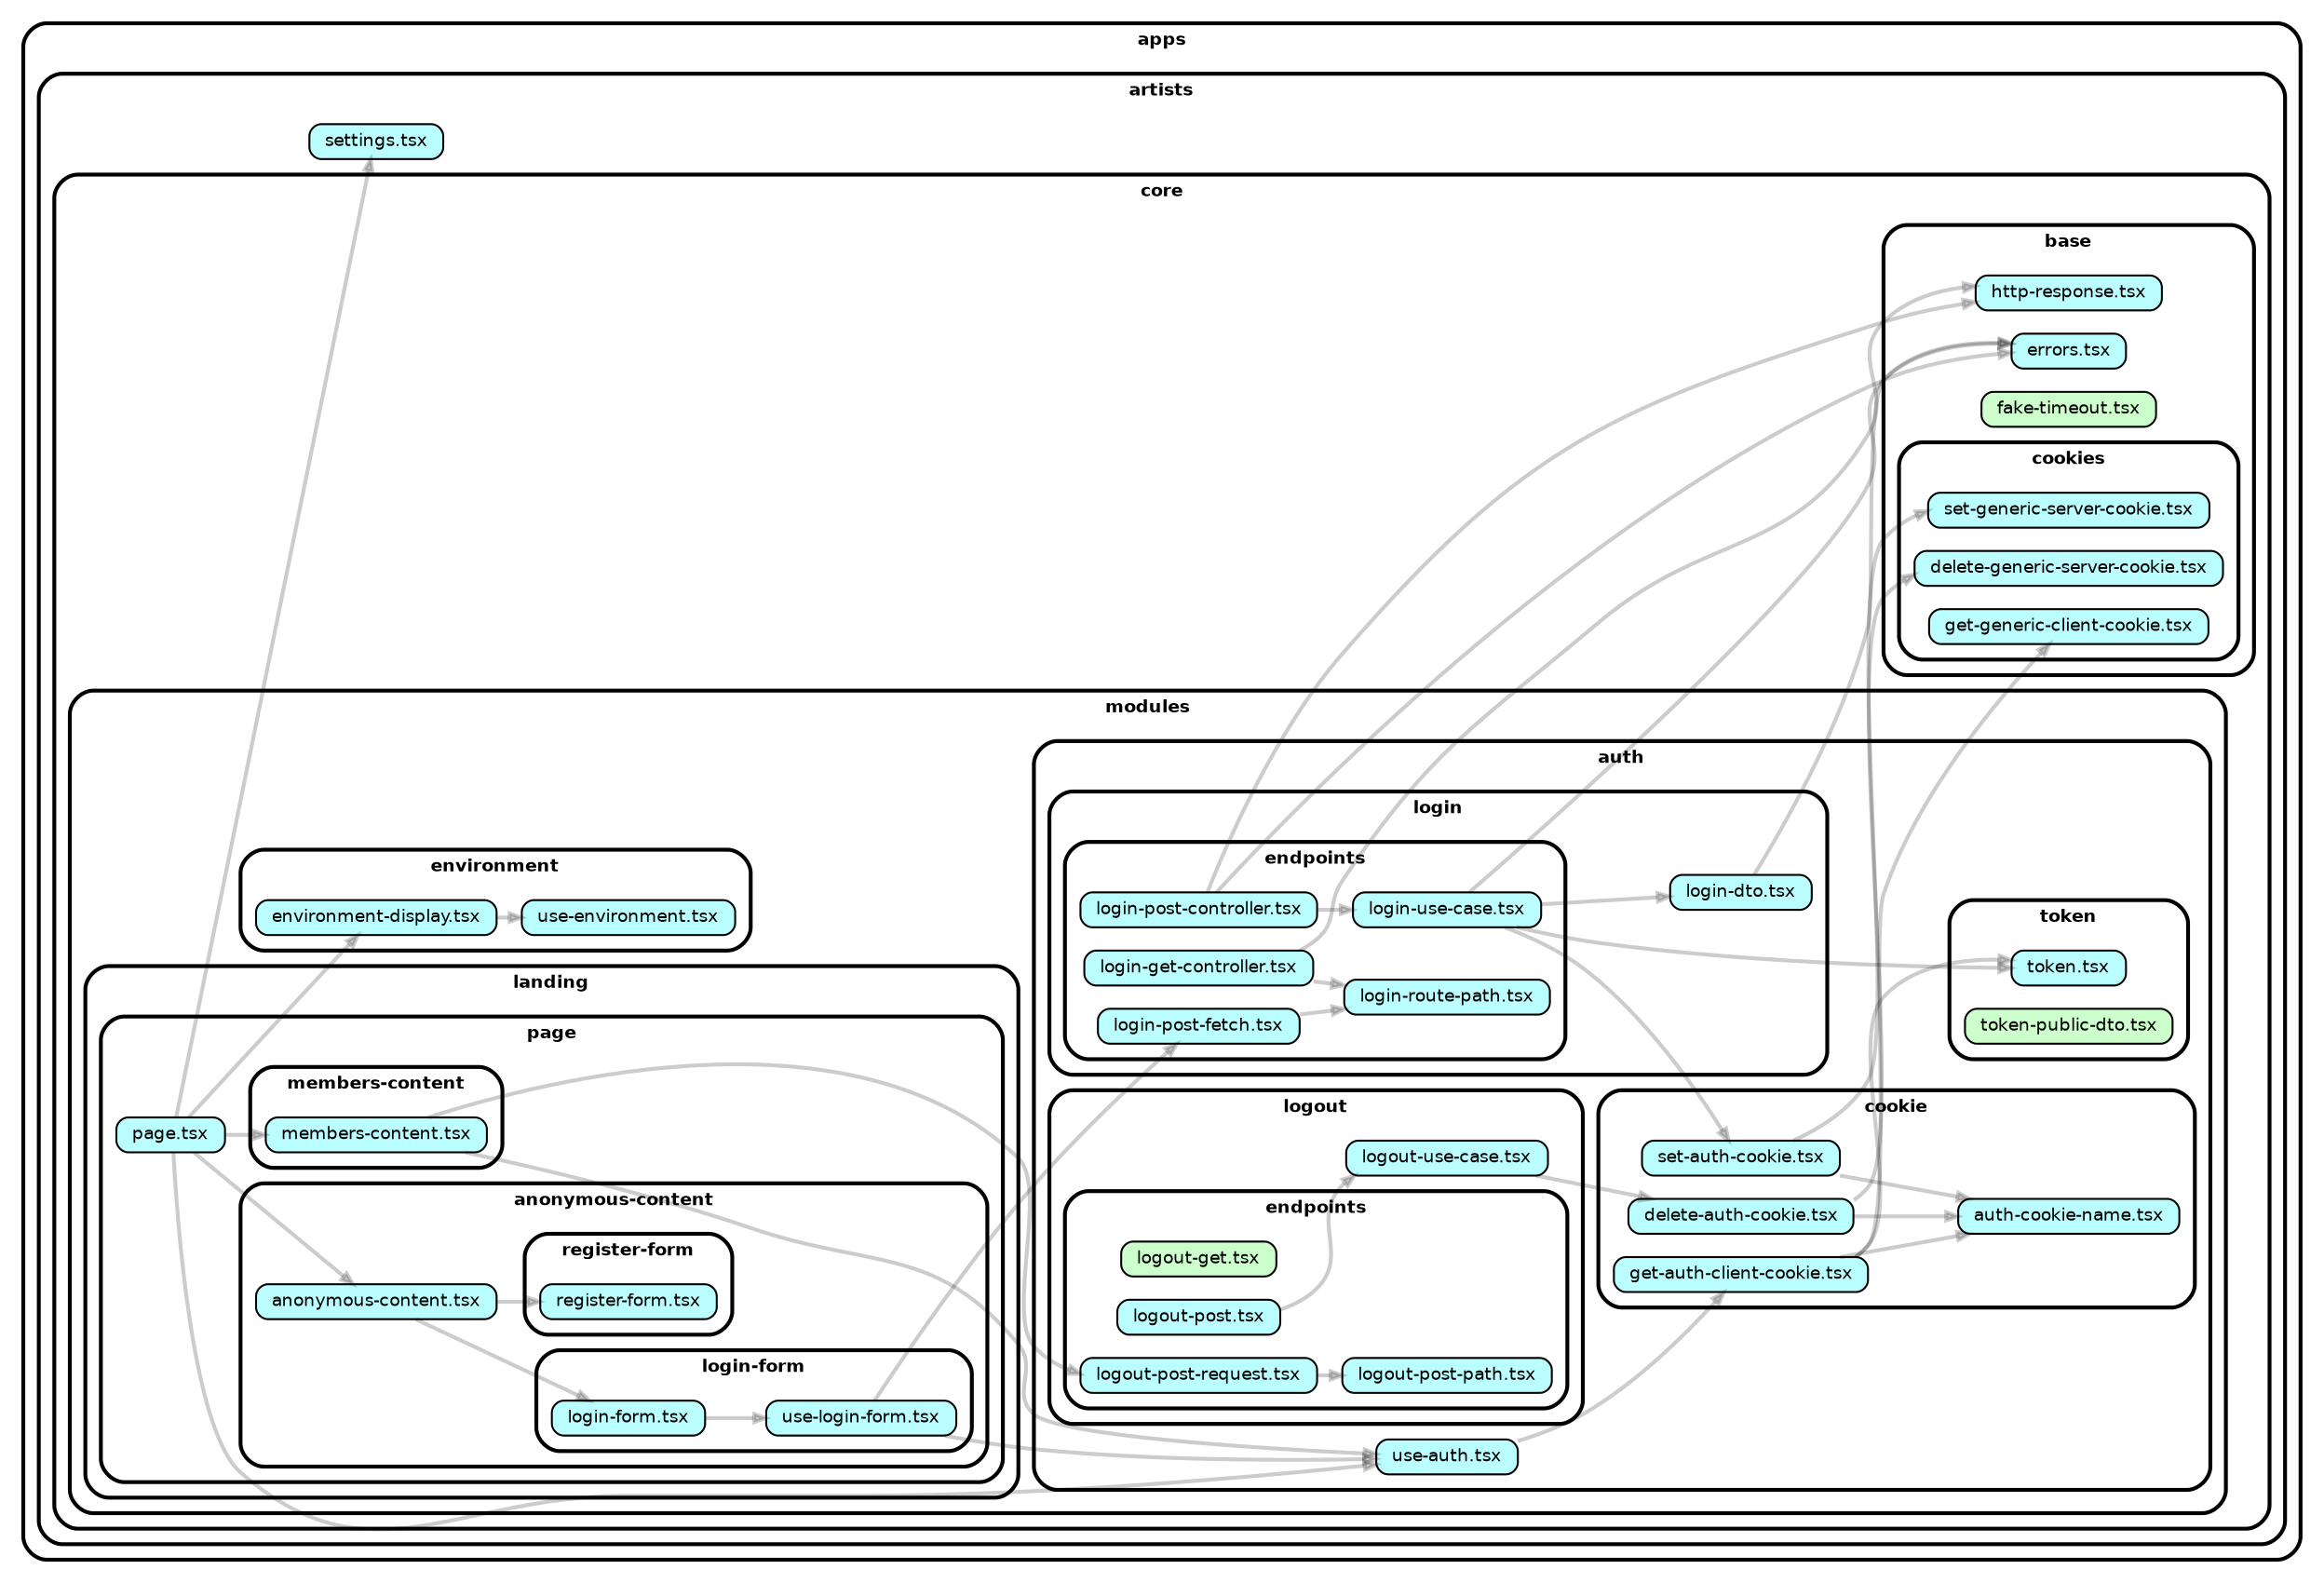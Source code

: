 strict digraph "dependency-cruiser output"{
    rankdir="LR" splines="true" overlap="false" nodesep="0.16" ranksep="0.18" fontname="Helvetica-bold" fontsize="9" style="rounded,bold,filled" fillcolor="#ffffff" compound="true"
    node [shape="box" style="rounded, filled" height="0.2" color="black" fillcolor="#ffffcc" fontcolor="black" fontname="Helvetica" fontsize="9"]
    edge [arrowhead="normal" arrowsize="0.6" penwidth="2.0" color="#00000033" fontname="Helvetica" fontsize="9"]

    subgraph "cluster_apps" {label="apps" subgraph "cluster_apps/artists" {label="artists" subgraph "cluster_apps/artists/core" {label="core" subgraph "cluster_apps/artists/core/base" {label="base" subgraph "cluster_apps/artists/core/base/cookies" {label="cookies" "apps/artists/core/base/cookies/delete-generic-server-cookie.tsx" [label=<delete-generic-server-cookie.tsx> tooltip="delete-generic-server-cookie.tsx" URL="apps/artists/core/base/cookies/delete-generic-server-cookie.tsx" fillcolor="#bbfeff"] } } } } }
    subgraph "cluster_apps" {label="apps" subgraph "cluster_apps/artists" {label="artists" subgraph "cluster_apps/artists/core" {label="core" subgraph "cluster_apps/artists/core/base" {label="base" subgraph "cluster_apps/artists/core/base/cookies" {label="cookies" "apps/artists/core/base/cookies/get-generic-client-cookie.tsx" [label=<get-generic-client-cookie.tsx> tooltip="get-generic-client-cookie.tsx" URL="apps/artists/core/base/cookies/get-generic-client-cookie.tsx" fillcolor="#bbfeff"] } } } } }
    subgraph "cluster_apps" {label="apps" subgraph "cluster_apps/artists" {label="artists" subgraph "cluster_apps/artists/core" {label="core" subgraph "cluster_apps/artists/core/base" {label="base" subgraph "cluster_apps/artists/core/base/cookies" {label="cookies" "apps/artists/core/base/cookies/set-generic-server-cookie.tsx" [label=<set-generic-server-cookie.tsx> tooltip="set-generic-server-cookie.tsx" URL="apps/artists/core/base/cookies/set-generic-server-cookie.tsx" fillcolor="#bbfeff"] } } } } }
    subgraph "cluster_apps" {label="apps" subgraph "cluster_apps/artists" {label="artists" subgraph "cluster_apps/artists/core" {label="core" subgraph "cluster_apps/artists/core/base" {label="base" "apps/artists/core/base/errors.tsx" [label=<errors.tsx> tooltip="errors.tsx" URL="apps/artists/core/base/errors.tsx" fillcolor="#bbfeff"] } } } }
    subgraph "cluster_apps" {label="apps" subgraph "cluster_apps/artists" {label="artists" subgraph "cluster_apps/artists/core" {label="core" subgraph "cluster_apps/artists/core/base" {label="base" "apps/artists/core/base/fake-timeout.tsx" [label=<fake-timeout.tsx> tooltip="fake-timeout.tsx" URL="apps/artists/core/base/fake-timeout.tsx" fillcolor="#ccffcc"] } } } }
    subgraph "cluster_apps" {label="apps" subgraph "cluster_apps/artists" {label="artists" subgraph "cluster_apps/artists/core" {label="core" subgraph "cluster_apps/artists/core/base" {label="base" "apps/artists/core/base/http-response.tsx" [label=<http-response.tsx> tooltip="http-response.tsx" URL="apps/artists/core/base/http-response.tsx" fillcolor="#bbfeff"] } } } }
    subgraph "cluster_apps" {label="apps" subgraph "cluster_apps/artists" {label="artists" subgraph "cluster_apps/artists/core" {label="core" subgraph "cluster_apps/artists/core/modules" {label="modules" subgraph "cluster_apps/artists/core/modules/auth" {label="auth" subgraph "cluster_apps/artists/core/modules/auth/cookie" {label="cookie" "apps/artists/core/modules/auth/cookie/auth-cookie-name.tsx" [label=<auth-cookie-name.tsx> tooltip="auth-cookie-name.tsx" URL="apps/artists/core/modules/auth/cookie/auth-cookie-name.tsx" fillcolor="#bbfeff"] } } } } } }
    subgraph "cluster_apps" {label="apps" subgraph "cluster_apps/artists" {label="artists" subgraph "cluster_apps/artists/core" {label="core" subgraph "cluster_apps/artists/core/modules" {label="modules" subgraph "cluster_apps/artists/core/modules/auth" {label="auth" subgraph "cluster_apps/artists/core/modules/auth/cookie" {label="cookie" "apps/artists/core/modules/auth/cookie/delete-auth-cookie.tsx" [label=<delete-auth-cookie.tsx> tooltip="delete-auth-cookie.tsx" URL="apps/artists/core/modules/auth/cookie/delete-auth-cookie.tsx" fillcolor="#bbfeff"] } } } } } }
    "apps/artists/core/modules/auth/cookie/delete-auth-cookie.tsx" -> "apps/artists/core/base/cookies/delete-generic-server-cookie.tsx"
    "apps/artists/core/modules/auth/cookie/delete-auth-cookie.tsx" -> "apps/artists/core/modules/auth/cookie/auth-cookie-name.tsx"
    subgraph "cluster_apps" {label="apps" subgraph "cluster_apps/artists" {label="artists" subgraph "cluster_apps/artists/core" {label="core" subgraph "cluster_apps/artists/core/modules" {label="modules" subgraph "cluster_apps/artists/core/modules/auth" {label="auth" subgraph "cluster_apps/artists/core/modules/auth/cookie" {label="cookie" "apps/artists/core/modules/auth/cookie/get-auth-client-cookie.tsx" [label=<get-auth-client-cookie.tsx> tooltip="get-auth-client-cookie.tsx" URL="apps/artists/core/modules/auth/cookie/get-auth-client-cookie.tsx" fillcolor="#bbfeff"] } } } } } }
    "apps/artists/core/modules/auth/cookie/get-auth-client-cookie.tsx" -> "apps/artists/core/base/cookies/get-generic-client-cookie.tsx"
    "apps/artists/core/modules/auth/cookie/get-auth-client-cookie.tsx" -> "apps/artists/core/modules/auth/token/token.tsx"
    "apps/artists/core/modules/auth/cookie/get-auth-client-cookie.tsx" -> "apps/artists/core/modules/auth/cookie/auth-cookie-name.tsx"
    subgraph "cluster_apps" {label="apps" subgraph "cluster_apps/artists" {label="artists" subgraph "cluster_apps/artists/core" {label="core" subgraph "cluster_apps/artists/core/modules" {label="modules" subgraph "cluster_apps/artists/core/modules/auth" {label="auth" subgraph "cluster_apps/artists/core/modules/auth/cookie" {label="cookie" "apps/artists/core/modules/auth/cookie/set-auth-cookie.tsx" [label=<set-auth-cookie.tsx> tooltip="set-auth-cookie.tsx" URL="apps/artists/core/modules/auth/cookie/set-auth-cookie.tsx" fillcolor="#bbfeff"] } } } } } }
    "apps/artists/core/modules/auth/cookie/set-auth-cookie.tsx" -> "apps/artists/core/base/cookies/set-generic-server-cookie.tsx"
    "apps/artists/core/modules/auth/cookie/set-auth-cookie.tsx" -> "apps/artists/core/modules/auth/cookie/auth-cookie-name.tsx"
    subgraph "cluster_apps" {label="apps" subgraph "cluster_apps/artists" {label="artists" subgraph "cluster_apps/artists/core" {label="core" subgraph "cluster_apps/artists/core/modules" {label="modules" subgraph "cluster_apps/artists/core/modules/auth" {label="auth" subgraph "cluster_apps/artists/core/modules/auth/login" {label="login" subgraph "cluster_apps/artists/core/modules/auth/login/endpoints" {label="endpoints" "apps/artists/core/modules/auth/login/endpoints/login-get-controller.tsx" [label=<login-get-controller.tsx> tooltip="login-get-controller.tsx" URL="apps/artists/core/modules/auth/login/endpoints/login-get-controller.tsx" fillcolor="#bbfeff"] } } } } } } }
    "apps/artists/core/modules/auth/login/endpoints/login-get-controller.tsx" -> "apps/artists/core/base/http-response.tsx"
    "apps/artists/core/modules/auth/login/endpoints/login-get-controller.tsx" -> "apps/artists/core/modules/auth/login/endpoints/login-route-path.tsx"
    subgraph "cluster_apps" {label="apps" subgraph "cluster_apps/artists" {label="artists" subgraph "cluster_apps/artists/core" {label="core" subgraph "cluster_apps/artists/core/modules" {label="modules" subgraph "cluster_apps/artists/core/modules/auth" {label="auth" subgraph "cluster_apps/artists/core/modules/auth/login" {label="login" subgraph "cluster_apps/artists/core/modules/auth/login/endpoints" {label="endpoints" "apps/artists/core/modules/auth/login/endpoints/login-post-controller.tsx" [label=<login-post-controller.tsx> tooltip="login-post-controller.tsx" URL="apps/artists/core/modules/auth/login/endpoints/login-post-controller.tsx" fillcolor="#bbfeff"] } } } } } } }
    "apps/artists/core/modules/auth/login/endpoints/login-post-controller.tsx" -> "apps/artists/core/base/errors.tsx"
    "apps/artists/core/modules/auth/login/endpoints/login-post-controller.tsx" -> "apps/artists/core/base/http-response.tsx"
    "apps/artists/core/modules/auth/login/endpoints/login-post-controller.tsx" -> "apps/artists/core/modules/auth/login/endpoints/login-use-case.tsx"
    subgraph "cluster_apps" {label="apps" subgraph "cluster_apps/artists" {label="artists" subgraph "cluster_apps/artists/core" {label="core" subgraph "cluster_apps/artists/core/modules" {label="modules" subgraph "cluster_apps/artists/core/modules/auth" {label="auth" subgraph "cluster_apps/artists/core/modules/auth/login" {label="login" subgraph "cluster_apps/artists/core/modules/auth/login/endpoints" {label="endpoints" "apps/artists/core/modules/auth/login/endpoints/login-post-fetch.tsx" [label=<login-post-fetch.tsx> tooltip="login-post-fetch.tsx" URL="apps/artists/core/modules/auth/login/endpoints/login-post-fetch.tsx" fillcolor="#bbfeff"] } } } } } } }
    "apps/artists/core/modules/auth/login/endpoints/login-post-fetch.tsx" -> "apps/artists/core/modules/auth/login/endpoints/login-route-path.tsx"
    subgraph "cluster_apps" {label="apps" subgraph "cluster_apps/artists" {label="artists" subgraph "cluster_apps/artists/core" {label="core" subgraph "cluster_apps/artists/core/modules" {label="modules" subgraph "cluster_apps/artists/core/modules/auth" {label="auth" subgraph "cluster_apps/artists/core/modules/auth/login" {label="login" subgraph "cluster_apps/artists/core/modules/auth/login/endpoints" {label="endpoints" "apps/artists/core/modules/auth/login/endpoints/login-route-path.tsx" [label=<login-route-path.tsx> tooltip="login-route-path.tsx" URL="apps/artists/core/modules/auth/login/endpoints/login-route-path.tsx" fillcolor="#bbfeff"] } } } } } } }
    subgraph "cluster_apps" {label="apps" subgraph "cluster_apps/artists" {label="artists" subgraph "cluster_apps/artists/core" {label="core" subgraph "cluster_apps/artists/core/modules" {label="modules" subgraph "cluster_apps/artists/core/modules/auth" {label="auth" subgraph "cluster_apps/artists/core/modules/auth/login" {label="login" subgraph "cluster_apps/artists/core/modules/auth/login/endpoints" {label="endpoints" "apps/artists/core/modules/auth/login/endpoints/login-use-case.tsx" [label=<login-use-case.tsx> tooltip="login-use-case.tsx" URL="apps/artists/core/modules/auth/login/endpoints/login-use-case.tsx" fillcolor="#bbfeff"] } } } } } } }
    "apps/artists/core/modules/auth/login/endpoints/login-use-case.tsx" -> "apps/artists/core/base/errors.tsx"
    "apps/artists/core/modules/auth/login/endpoints/login-use-case.tsx" -> "apps/artists/core/modules/auth/cookie/set-auth-cookie.tsx"
    "apps/artists/core/modules/auth/login/endpoints/login-use-case.tsx" -> "apps/artists/core/modules/auth/token/token.tsx"
    "apps/artists/core/modules/auth/login/endpoints/login-use-case.tsx" -> "apps/artists/core/modules/auth/login/login-dto.tsx"
    subgraph "cluster_apps" {label="apps" subgraph "cluster_apps/artists" {label="artists" subgraph "cluster_apps/artists/core" {label="core" subgraph "cluster_apps/artists/core/modules" {label="modules" subgraph "cluster_apps/artists/core/modules/auth" {label="auth" subgraph "cluster_apps/artists/core/modules/auth/login" {label="login" "apps/artists/core/modules/auth/login/login-dto.tsx" [label=<login-dto.tsx> tooltip="login-dto.tsx" URL="apps/artists/core/modules/auth/login/login-dto.tsx" fillcolor="#bbfeff"] } } } } } }
    "apps/artists/core/modules/auth/login/login-dto.tsx" -> "apps/artists/core/base/errors.tsx"
    subgraph "cluster_apps" {label="apps" subgraph "cluster_apps/artists" {label="artists" subgraph "cluster_apps/artists/core" {label="core" subgraph "cluster_apps/artists/core/modules" {label="modules" subgraph "cluster_apps/artists/core/modules/auth" {label="auth" subgraph "cluster_apps/artists/core/modules/auth/logout" {label="logout" subgraph "cluster_apps/artists/core/modules/auth/logout/endpoints" {label="endpoints" "apps/artists/core/modules/auth/logout/endpoints/logout-get.tsx" [label=<logout-get.tsx> tooltip="logout-get.tsx" URL="apps/artists/core/modules/auth/logout/endpoints/logout-get.tsx" fillcolor="#ccffcc"] } } } } } } }
    subgraph "cluster_apps" {label="apps" subgraph "cluster_apps/artists" {label="artists" subgraph "cluster_apps/artists/core" {label="core" subgraph "cluster_apps/artists/core/modules" {label="modules" subgraph "cluster_apps/artists/core/modules/auth" {label="auth" subgraph "cluster_apps/artists/core/modules/auth/logout" {label="logout" subgraph "cluster_apps/artists/core/modules/auth/logout/endpoints" {label="endpoints" "apps/artists/core/modules/auth/logout/endpoints/logout-post-path.tsx" [label=<logout-post-path.tsx> tooltip="logout-post-path.tsx" URL="apps/artists/core/modules/auth/logout/endpoints/logout-post-path.tsx" fillcolor="#bbfeff"] } } } } } } }
    subgraph "cluster_apps" {label="apps" subgraph "cluster_apps/artists" {label="artists" subgraph "cluster_apps/artists/core" {label="core" subgraph "cluster_apps/artists/core/modules" {label="modules" subgraph "cluster_apps/artists/core/modules/auth" {label="auth" subgraph "cluster_apps/artists/core/modules/auth/logout" {label="logout" subgraph "cluster_apps/artists/core/modules/auth/logout/endpoints" {label="endpoints" "apps/artists/core/modules/auth/logout/endpoints/logout-post-request.tsx" [label=<logout-post-request.tsx> tooltip="logout-post-request.tsx" URL="apps/artists/core/modules/auth/logout/endpoints/logout-post-request.tsx" fillcolor="#bbfeff"] } } } } } } }
    "apps/artists/core/modules/auth/logout/endpoints/logout-post-request.tsx" -> "apps/artists/core/modules/auth/logout/endpoints/logout-post-path.tsx"
    subgraph "cluster_apps" {label="apps" subgraph "cluster_apps/artists" {label="artists" subgraph "cluster_apps/artists/core" {label="core" subgraph "cluster_apps/artists/core/modules" {label="modules" subgraph "cluster_apps/artists/core/modules/auth" {label="auth" subgraph "cluster_apps/artists/core/modules/auth/logout" {label="logout" subgraph "cluster_apps/artists/core/modules/auth/logout/endpoints" {label="endpoints" "apps/artists/core/modules/auth/logout/endpoints/logout-post.tsx" [label=<logout-post.tsx> tooltip="logout-post.tsx" URL="apps/artists/core/modules/auth/logout/endpoints/logout-post.tsx" fillcolor="#bbfeff"] } } } } } } }
    "apps/artists/core/modules/auth/logout/endpoints/logout-post.tsx" -> "apps/artists/core/modules/auth/logout/logout-use-case.tsx"
    subgraph "cluster_apps" {label="apps" subgraph "cluster_apps/artists" {label="artists" subgraph "cluster_apps/artists/core" {label="core" subgraph "cluster_apps/artists/core/modules" {label="modules" subgraph "cluster_apps/artists/core/modules/auth" {label="auth" subgraph "cluster_apps/artists/core/modules/auth/logout" {label="logout" "apps/artists/core/modules/auth/logout/logout-use-case.tsx" [label=<logout-use-case.tsx> tooltip="logout-use-case.tsx" URL="apps/artists/core/modules/auth/logout/logout-use-case.tsx" fillcolor="#bbfeff"] } } } } } }
    "apps/artists/core/modules/auth/logout/logout-use-case.tsx" -> "apps/artists/core/modules/auth/cookie/delete-auth-cookie.tsx"
    subgraph "cluster_apps" {label="apps" subgraph "cluster_apps/artists" {label="artists" subgraph "cluster_apps/artists/core" {label="core" subgraph "cluster_apps/artists/core/modules" {label="modules" subgraph "cluster_apps/artists/core/modules/auth" {label="auth" subgraph "cluster_apps/artists/core/modules/auth/token" {label="token" "apps/artists/core/modules/auth/token/token-public-dto.tsx" [label=<token-public-dto.tsx> tooltip="token-public-dto.tsx" URL="apps/artists/core/modules/auth/token/token-public-dto.tsx" fillcolor="#ccffcc"] } } } } } }
    subgraph "cluster_apps" {label="apps" subgraph "cluster_apps/artists" {label="artists" subgraph "cluster_apps/artists/core" {label="core" subgraph "cluster_apps/artists/core/modules" {label="modules" subgraph "cluster_apps/artists/core/modules/auth" {label="auth" subgraph "cluster_apps/artists/core/modules/auth/token" {label="token" "apps/artists/core/modules/auth/token/token.tsx" [label=<token.tsx> tooltip="token.tsx" URL="apps/artists/core/modules/auth/token/token.tsx" fillcolor="#bbfeff"] } } } } } }
    subgraph "cluster_apps" {label="apps" subgraph "cluster_apps/artists" {label="artists" subgraph "cluster_apps/artists/core" {label="core" subgraph "cluster_apps/artists/core/modules" {label="modules" subgraph "cluster_apps/artists/core/modules/auth" {label="auth" "apps/artists/core/modules/auth/use-auth.tsx" [label=<use-auth.tsx> tooltip="use-auth.tsx" URL="apps/artists/core/modules/auth/use-auth.tsx" fillcolor="#bbfeff"] } } } } }
    "apps/artists/core/modules/auth/use-auth.tsx" -> "apps/artists/core/modules/auth/cookie/get-auth-client-cookie.tsx"
    subgraph "cluster_apps" {label="apps" subgraph "cluster_apps/artists" {label="artists" subgraph "cluster_apps/artists/core" {label="core" subgraph "cluster_apps/artists/core/modules" {label="modules" subgraph "cluster_apps/artists/core/modules/environment" {label="environment" "apps/artists/core/modules/environment/environment-display.tsx" [label=<environment-display.tsx> tooltip="environment-display.tsx" URL="apps/artists/core/modules/environment/environment-display.tsx" fillcolor="#bbfeff"] } } } } }
    "apps/artists/core/modules/environment/environment-display.tsx" -> "apps/artists/core/modules/environment/use-environment.tsx"
    subgraph "cluster_apps" {label="apps" subgraph "cluster_apps/artists" {label="artists" subgraph "cluster_apps/artists/core" {label="core" subgraph "cluster_apps/artists/core/modules" {label="modules" subgraph "cluster_apps/artists/core/modules/environment" {label="environment" "apps/artists/core/modules/environment/use-environment.tsx" [label=<use-environment.tsx> tooltip="use-environment.tsx" URL="apps/artists/core/modules/environment/use-environment.tsx" fillcolor="#bbfeff"] } } } } }
    subgraph "cluster_apps" {label="apps" subgraph "cluster_apps/artists" {label="artists" subgraph "cluster_apps/artists/core" {label="core" subgraph "cluster_apps/artists/core/modules" {label="modules" subgraph "cluster_apps/artists/core/modules/landing" {label="landing" subgraph "cluster_apps/artists/core/modules/landing/page" {label="page" subgraph "cluster_apps/artists/core/modules/landing/page/anonymous-content" {label="anonymous-content" "apps/artists/core/modules/landing/page/anonymous-content/anonymous-content.tsx" [label=<anonymous-content.tsx> tooltip="anonymous-content.tsx" URL="apps/artists/core/modules/landing/page/anonymous-content/anonymous-content.tsx" fillcolor="#bbfeff"] } } } } } } }
    "apps/artists/core/modules/landing/page/anonymous-content/anonymous-content.tsx" -> "apps/artists/core/modules/landing/page/anonymous-content/login-form/login-form.tsx"
    "apps/artists/core/modules/landing/page/anonymous-content/anonymous-content.tsx" -> "apps/artists/core/modules/landing/page/anonymous-content/register-form/register-form.tsx"
    subgraph "cluster_apps" {label="apps" subgraph "cluster_apps/artists" {label="artists" subgraph "cluster_apps/artists/core" {label="core" subgraph "cluster_apps/artists/core/modules" {label="modules" subgraph "cluster_apps/artists/core/modules/landing" {label="landing" subgraph "cluster_apps/artists/core/modules/landing/page" {label="page" subgraph "cluster_apps/artists/core/modules/landing/page/anonymous-content" {label="anonymous-content" subgraph "cluster_apps/artists/core/modules/landing/page/anonymous-content/login-form" {label="login-form" "apps/artists/core/modules/landing/page/anonymous-content/login-form/login-form.tsx" [label=<login-form.tsx> tooltip="login-form.tsx" URL="apps/artists/core/modules/landing/page/anonymous-content/login-form/login-form.tsx" fillcolor="#bbfeff"] } } } } } } } }
    "apps/artists/core/modules/landing/page/anonymous-content/login-form/login-form.tsx" -> "apps/artists/core/modules/landing/page/anonymous-content/login-form/use-login-form.tsx"
    subgraph "cluster_apps" {label="apps" subgraph "cluster_apps/artists" {label="artists" subgraph "cluster_apps/artists/core" {label="core" subgraph "cluster_apps/artists/core/modules" {label="modules" subgraph "cluster_apps/artists/core/modules/landing" {label="landing" subgraph "cluster_apps/artists/core/modules/landing/page" {label="page" subgraph "cluster_apps/artists/core/modules/landing/page/anonymous-content" {label="anonymous-content" subgraph "cluster_apps/artists/core/modules/landing/page/anonymous-content/login-form" {label="login-form" "apps/artists/core/modules/landing/page/anonymous-content/login-form/use-login-form.tsx" [label=<use-login-form.tsx> tooltip="use-login-form.tsx" URL="apps/artists/core/modules/landing/page/anonymous-content/login-form/use-login-form.tsx" fillcolor="#bbfeff"] } } } } } } } }
    "apps/artists/core/modules/landing/page/anonymous-content/login-form/use-login-form.tsx" -> "apps/artists/core/modules/auth/login/endpoints/login-post-fetch.tsx"
    "apps/artists/core/modules/landing/page/anonymous-content/login-form/use-login-form.tsx" -> "apps/artists/core/modules/auth/use-auth.tsx"
    subgraph "cluster_apps" {label="apps" subgraph "cluster_apps/artists" {label="artists" subgraph "cluster_apps/artists/core" {label="core" subgraph "cluster_apps/artists/core/modules" {label="modules" subgraph "cluster_apps/artists/core/modules/landing" {label="landing" subgraph "cluster_apps/artists/core/modules/landing/page" {label="page" subgraph "cluster_apps/artists/core/modules/landing/page/anonymous-content" {label="anonymous-content" subgraph "cluster_apps/artists/core/modules/landing/page/anonymous-content/register-form" {label="register-form" "apps/artists/core/modules/landing/page/anonymous-content/register-form/register-form.tsx" [label=<register-form.tsx> tooltip="register-form.tsx" URL="apps/artists/core/modules/landing/page/anonymous-content/register-form/register-form.tsx" fillcolor="#bbfeff"] } } } } } } } }
    subgraph "cluster_apps" {label="apps" subgraph "cluster_apps/artists" {label="artists" subgraph "cluster_apps/artists/core" {label="core" subgraph "cluster_apps/artists/core/modules" {label="modules" subgraph "cluster_apps/artists/core/modules/landing" {label="landing" subgraph "cluster_apps/artists/core/modules/landing/page" {label="page" subgraph "cluster_apps/artists/core/modules/landing/page/members-content" {label="members-content" "apps/artists/core/modules/landing/page/members-content/members-content.tsx" [label=<members-content.tsx> tooltip="members-content.tsx" URL="apps/artists/core/modules/landing/page/members-content/members-content.tsx" fillcolor="#bbfeff"] } } } } } } }
    "apps/artists/core/modules/landing/page/members-content/members-content.tsx" -> "apps/artists/core/modules/auth/logout/endpoints/logout-post-request.tsx"
    "apps/artists/core/modules/landing/page/members-content/members-content.tsx" -> "apps/artists/core/modules/auth/use-auth.tsx"
    subgraph "cluster_apps" {label="apps" subgraph "cluster_apps/artists" {label="artists" subgraph "cluster_apps/artists/core" {label="core" subgraph "cluster_apps/artists/core/modules" {label="modules" subgraph "cluster_apps/artists/core/modules/landing" {label="landing" subgraph "cluster_apps/artists/core/modules/landing/page" {label="page" "apps/artists/core/modules/landing/page/page.tsx" [label=<page.tsx> tooltip="page.tsx" URL="apps/artists/core/modules/landing/page/page.tsx" fillcolor="#bbfeff"] } } } } } }
    "apps/artists/core/modules/landing/page/page.tsx" -> "apps/artists/settings.tsx"
    "apps/artists/core/modules/landing/page/page.tsx" -> "apps/artists/core/modules/auth/use-auth.tsx"
    "apps/artists/core/modules/landing/page/page.tsx" -> "apps/artists/core/modules/environment/environment-display.tsx"
    "apps/artists/core/modules/landing/page/page.tsx" -> "apps/artists/core/modules/landing/page/anonymous-content/anonymous-content.tsx"
    "apps/artists/core/modules/landing/page/page.tsx" -> "apps/artists/core/modules/landing/page/members-content/members-content.tsx"
    subgraph "cluster_apps" {label="apps" subgraph "cluster_apps/artists" {label="artists" "apps/artists/settings.tsx" [label=<settings.tsx> tooltip="settings.tsx" URL="apps/artists/settings.tsx" fillcolor="#bbfeff"] } }
}
